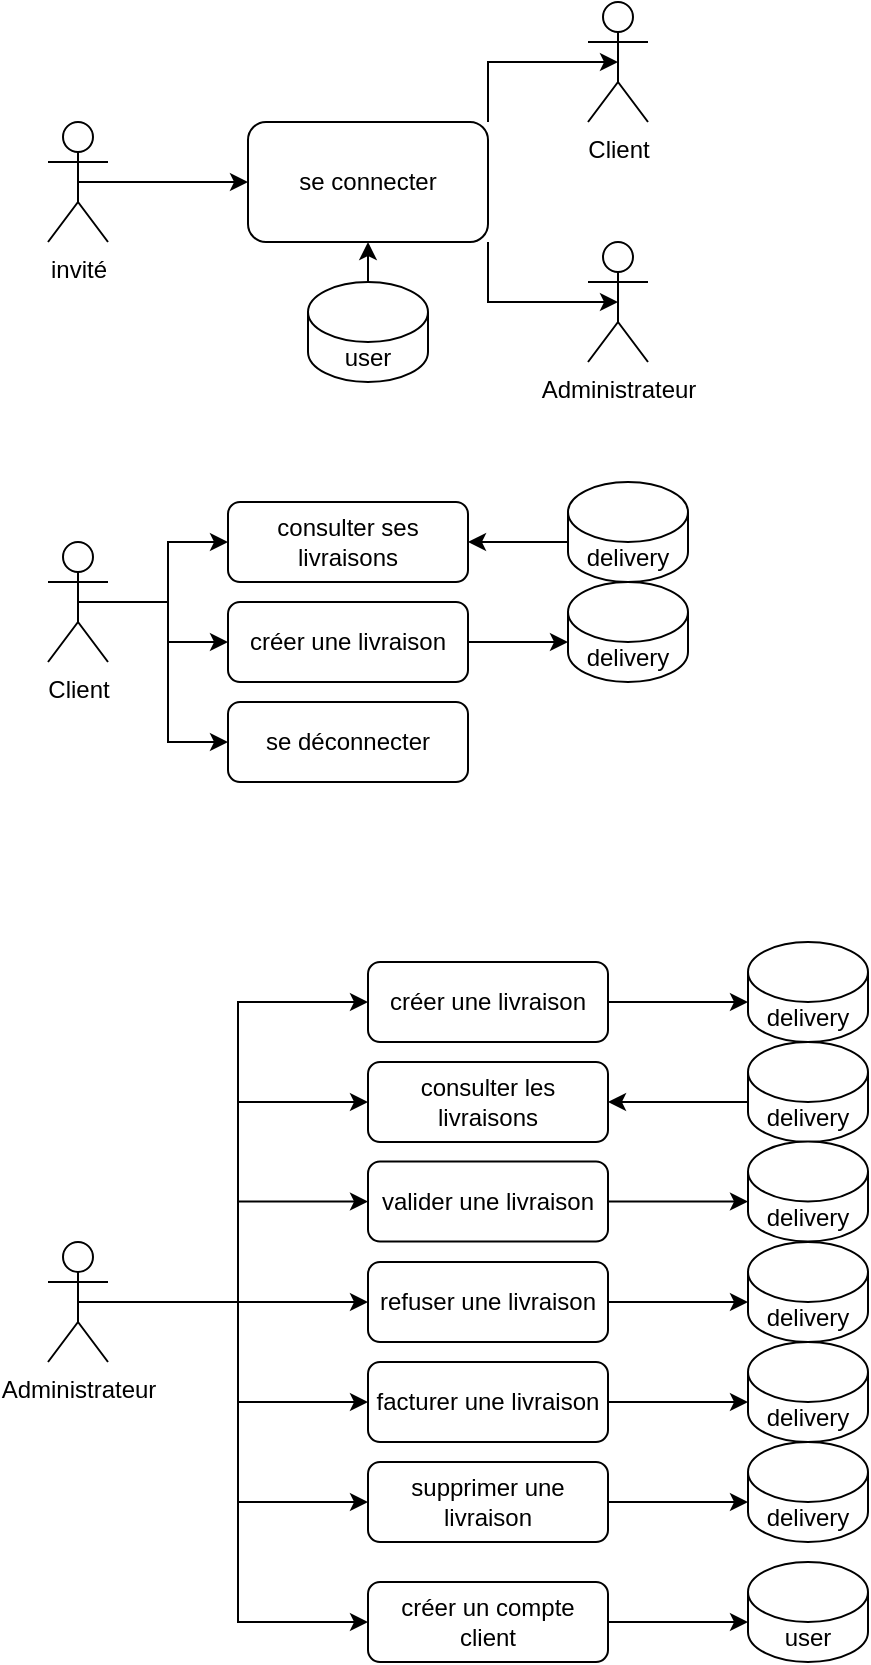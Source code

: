 <mxfile version="26.1.0">
  <diagram name="Page-1" id="hLv7Ui3e73l8ZV9Nw2j4">
    <mxGraphModel dx="2074" dy="746" grid="1" gridSize="10" guides="1" tooltips="1" connect="1" arrows="1" fold="1" page="1" pageScale="1" pageWidth="827" pageHeight="1169" math="0" shadow="0">
      <root>
        <mxCell id="0" />
        <mxCell id="1" parent="0" />
        <mxCell id="o0A_SUXev8K_o_RNt76h-11" style="edgeStyle=orthogonalEdgeStyle;rounded=0;orthogonalLoop=1;jettySize=auto;html=1;exitX=0.5;exitY=0.5;exitDx=0;exitDy=0;exitPerimeter=0;entryX=0;entryY=0.5;entryDx=0;entryDy=0;" parent="1" source="o0A_SUXev8K_o_RNt76h-7" target="o0A_SUXev8K_o_RNt76h-8" edge="1">
          <mxGeometry relative="1" as="geometry" />
        </mxCell>
        <mxCell id="o0A_SUXev8K_o_RNt76h-7" value="&lt;div&gt;invité&lt;/div&gt;" style="shape=umlActor;verticalLabelPosition=bottom;verticalAlign=top;html=1;outlineConnect=0;" parent="1" vertex="1">
          <mxGeometry x="50" y="90" width="30" height="60" as="geometry" />
        </mxCell>
        <mxCell id="o0A_SUXev8K_o_RNt76h-8" value="se connecter" style="rounded=1;whiteSpace=wrap;html=1;" parent="1" vertex="1">
          <mxGeometry x="150" y="90" width="120" height="60" as="geometry" />
        </mxCell>
        <mxCell id="o0A_SUXev8K_o_RNt76h-9" value="&lt;div&gt;user&lt;/div&gt;" style="shape=cylinder3;whiteSpace=wrap;html=1;boundedLbl=1;backgroundOutline=1;size=15;" parent="1" vertex="1">
          <mxGeometry x="180" y="170" width="60" height="50" as="geometry" />
        </mxCell>
        <mxCell id="o0A_SUXev8K_o_RNt76h-16" style="edgeStyle=orthogonalEdgeStyle;rounded=0;orthogonalLoop=1;jettySize=auto;html=1;exitX=0.5;exitY=0.5;exitDx=0;exitDy=0;exitPerimeter=0;entryX=1;entryY=0;entryDx=0;entryDy=0;startArrow=classic;startFill=1;endArrow=none;" parent="1" source="o0A_SUXev8K_o_RNt76h-12" target="o0A_SUXev8K_o_RNt76h-8" edge="1">
          <mxGeometry relative="1" as="geometry" />
        </mxCell>
        <mxCell id="o0A_SUXev8K_o_RNt76h-12" value="&lt;div&gt;Client&lt;/div&gt;&lt;div&gt;&lt;br&gt;&lt;/div&gt;" style="shape=umlActor;verticalLabelPosition=bottom;verticalAlign=top;html=1;outlineConnect=0;" parent="1" vertex="1">
          <mxGeometry x="320" y="30" width="30" height="60" as="geometry" />
        </mxCell>
        <mxCell id="o0A_SUXev8K_o_RNt76h-17" style="edgeStyle=orthogonalEdgeStyle;rounded=0;orthogonalLoop=1;jettySize=auto;html=1;exitX=0.5;exitY=0.5;exitDx=0;exitDy=0;exitPerimeter=0;entryX=1;entryY=1;entryDx=0;entryDy=0;endArrow=none;startFill=1;startArrow=classic;" parent="1" source="o0A_SUXev8K_o_RNt76h-13" target="o0A_SUXev8K_o_RNt76h-8" edge="1">
          <mxGeometry relative="1" as="geometry" />
        </mxCell>
        <mxCell id="o0A_SUXev8K_o_RNt76h-13" value="Administrateur" style="shape=umlActor;verticalLabelPosition=bottom;verticalAlign=top;html=1;outlineConnect=0;" parent="1" vertex="1">
          <mxGeometry x="320" y="150" width="30" height="60" as="geometry" />
        </mxCell>
        <mxCell id="RFO8cHExIBGuSbT3-6SD-1" style="edgeStyle=orthogonalEdgeStyle;rounded=0;orthogonalLoop=1;jettySize=auto;html=1;exitX=0.5;exitY=0.5;exitDx=0;exitDy=0;exitPerimeter=0;entryX=0;entryY=0.5;entryDx=0;entryDy=0;" edge="1" parent="1" source="RFO8cHExIBGuSbT3-6SD-2" target="RFO8cHExIBGuSbT3-6SD-3">
          <mxGeometry relative="1" as="geometry" />
        </mxCell>
        <mxCell id="RFO8cHExIBGuSbT3-6SD-2" value="&lt;div&gt;Administrateur&lt;/div&gt;&lt;div&gt;&lt;br&gt;&lt;/div&gt;" style="shape=umlActor;verticalLabelPosition=bottom;verticalAlign=top;html=1;outlineConnect=0;" vertex="1" parent="1">
          <mxGeometry x="50" y="650" width="30" height="60" as="geometry" />
        </mxCell>
        <mxCell id="RFO8cHExIBGuSbT3-6SD-3" value="consulter les livraisons" style="rounded=1;whiteSpace=wrap;html=1;" vertex="1" parent="1">
          <mxGeometry x="210" y="560" width="120" height="40" as="geometry" />
        </mxCell>
        <mxCell id="RFO8cHExIBGuSbT3-6SD-5" value="&lt;div&gt;delivery&lt;/div&gt;" style="shape=cylinder3;whiteSpace=wrap;html=1;boundedLbl=1;backgroundOutline=1;size=15;" vertex="1" parent="1">
          <mxGeometry x="400" y="550" width="60" height="50" as="geometry" />
        </mxCell>
        <mxCell id="RFO8cHExIBGuSbT3-6SD-11" style="edgeStyle=orthogonalEdgeStyle;rounded=0;orthogonalLoop=1;jettySize=auto;html=1;exitX=0.5;exitY=0.5;exitDx=0;exitDy=0;exitPerimeter=0;entryX=0;entryY=0.5;entryDx=0;entryDy=0;" edge="1" parent="1" target="RFO8cHExIBGuSbT3-6SD-12" source="RFO8cHExIBGuSbT3-6SD-2">
          <mxGeometry relative="1" as="geometry">
            <mxPoint x="55" y="709.75" as="sourcePoint" />
          </mxGeometry>
        </mxCell>
        <mxCell id="RFO8cHExIBGuSbT3-6SD-12" value="valider une livraison" style="rounded=1;whiteSpace=wrap;html=1;" vertex="1" parent="1">
          <mxGeometry x="210" y="609.75" width="120" height="40" as="geometry" />
        </mxCell>
        <mxCell id="RFO8cHExIBGuSbT3-6SD-13" style="edgeStyle=orthogonalEdgeStyle;rounded=0;orthogonalLoop=1;jettySize=auto;html=1;exitX=0.5;exitY=0.5;exitDx=0;exitDy=0;exitPerimeter=0;entryX=0;entryY=0.5;entryDx=0;entryDy=0;" edge="1" parent="1" target="RFO8cHExIBGuSbT3-6SD-14" source="RFO8cHExIBGuSbT3-6SD-2">
          <mxGeometry relative="1" as="geometry">
            <mxPoint x="75" y="680" as="sourcePoint" />
          </mxGeometry>
        </mxCell>
        <mxCell id="RFO8cHExIBGuSbT3-6SD-14" value="refuser une livraison" style="rounded=1;whiteSpace=wrap;html=1;" vertex="1" parent="1">
          <mxGeometry x="210" y="660" width="120" height="40" as="geometry" />
        </mxCell>
        <mxCell id="RFO8cHExIBGuSbT3-6SD-15" style="edgeStyle=orthogonalEdgeStyle;rounded=0;orthogonalLoop=1;jettySize=auto;html=1;exitX=0.5;exitY=0.5;exitDx=0;exitDy=0;exitPerimeter=0;entryX=0;entryY=0.5;entryDx=0;entryDy=0;" edge="1" parent="1" target="RFO8cHExIBGuSbT3-6SD-16" source="RFO8cHExIBGuSbT3-6SD-2">
          <mxGeometry relative="1" as="geometry">
            <mxPoint x="55" y="810" as="sourcePoint" />
          </mxGeometry>
        </mxCell>
        <mxCell id="RFO8cHExIBGuSbT3-6SD-16" value="facturer une livraison" style="rounded=1;whiteSpace=wrap;html=1;" vertex="1" parent="1">
          <mxGeometry x="210" y="710" width="120" height="40" as="geometry" />
        </mxCell>
        <mxCell id="RFO8cHExIBGuSbT3-6SD-17" style="edgeStyle=orthogonalEdgeStyle;rounded=0;orthogonalLoop=1;jettySize=auto;html=1;exitX=0.5;exitY=0.5;exitDx=0;exitDy=0;exitPerimeter=0;entryX=0;entryY=0.5;entryDx=0;entryDy=0;" edge="1" parent="1" target="RFO8cHExIBGuSbT3-6SD-18" source="RFO8cHExIBGuSbT3-6SD-2">
          <mxGeometry relative="1" as="geometry">
            <mxPoint x="55" y="860" as="sourcePoint" />
          </mxGeometry>
        </mxCell>
        <mxCell id="RFO8cHExIBGuSbT3-6SD-18" value="supprimer une livraison" style="rounded=1;whiteSpace=wrap;html=1;" vertex="1" parent="1">
          <mxGeometry x="210" y="760" width="120" height="40" as="geometry" />
        </mxCell>
        <mxCell id="RFO8cHExIBGuSbT3-6SD-21" style="edgeStyle=orthogonalEdgeStyle;rounded=0;orthogonalLoop=1;jettySize=auto;html=1;exitX=1;exitY=0.5;exitDx=0;exitDy=0;entryX=0;entryY=0;entryDx=0;entryDy=30;entryPerimeter=0;startArrow=classic;startFill=1;endArrow=none;" edge="1" parent="1" source="RFO8cHExIBGuSbT3-6SD-3" target="RFO8cHExIBGuSbT3-6SD-5">
          <mxGeometry relative="1" as="geometry">
            <mxPoint x="460" y="580" as="sourcePoint" />
          </mxGeometry>
        </mxCell>
        <mxCell id="RFO8cHExIBGuSbT3-6SD-27" value="" style="edgeStyle=orthogonalEdgeStyle;rounded=0;orthogonalLoop=1;jettySize=auto;html=1;exitX=0.5;exitY=1;exitDx=0;exitDy=0;entryX=0.5;entryY=0;entryDx=0;entryDy=0;entryPerimeter=0;startArrow=classic;startFill=1;endArrow=none;" edge="1" parent="1" source="o0A_SUXev8K_o_RNt76h-8" target="o0A_SUXev8K_o_RNt76h-9">
          <mxGeometry relative="1" as="geometry">
            <mxPoint x="210" y="190" as="sourcePoint" />
            <mxPoint x="210" y="170" as="targetPoint" />
          </mxGeometry>
        </mxCell>
        <mxCell id="RFO8cHExIBGuSbT3-6SD-33" style="edgeStyle=orthogonalEdgeStyle;rounded=0;orthogonalLoop=1;jettySize=auto;html=1;exitX=0.5;exitY=0.5;exitDx=0;exitDy=0;exitPerimeter=0;entryX=0;entryY=0.5;entryDx=0;entryDy=0;" edge="1" parent="1" target="RFO8cHExIBGuSbT3-6SD-34" source="RFO8cHExIBGuSbT3-6SD-2">
          <mxGeometry relative="1" as="geometry">
            <mxPoint x="55" y="720" as="sourcePoint" />
          </mxGeometry>
        </mxCell>
        <mxCell id="RFO8cHExIBGuSbT3-6SD-34" value="&lt;div&gt;créer un compte client&lt;/div&gt;" style="rounded=1;whiteSpace=wrap;html=1;" vertex="1" parent="1">
          <mxGeometry x="210" y="820" width="120" height="40" as="geometry" />
        </mxCell>
        <mxCell id="RFO8cHExIBGuSbT3-6SD-36" value="&lt;div&gt;delivery&lt;/div&gt;" style="shape=cylinder3;whiteSpace=wrap;html=1;boundedLbl=1;backgroundOutline=1;size=15;" vertex="1" parent="1">
          <mxGeometry x="400" y="599.75" width="60" height="50" as="geometry" />
        </mxCell>
        <mxCell id="RFO8cHExIBGuSbT3-6SD-37" style="edgeStyle=orthogonalEdgeStyle;rounded=0;orthogonalLoop=1;jettySize=auto;html=1;exitX=1;exitY=0.5;exitDx=0;exitDy=0;entryX=0;entryY=0;entryDx=0;entryDy=30;entryPerimeter=0;startArrow=none;startFill=0;endArrow=classic;endFill=1;" edge="1" parent="1" target="RFO8cHExIBGuSbT3-6SD-36" source="RFO8cHExIBGuSbT3-6SD-12">
          <mxGeometry relative="1" as="geometry">
            <mxPoint x="340" y="590" as="sourcePoint" />
          </mxGeometry>
        </mxCell>
        <mxCell id="RFO8cHExIBGuSbT3-6SD-38" value="&lt;div&gt;delivery&lt;/div&gt;" style="shape=cylinder3;whiteSpace=wrap;html=1;boundedLbl=1;backgroundOutline=1;size=15;" vertex="1" parent="1">
          <mxGeometry x="400" y="650" width="60" height="50" as="geometry" />
        </mxCell>
        <mxCell id="RFO8cHExIBGuSbT3-6SD-39" style="edgeStyle=orthogonalEdgeStyle;rounded=0;orthogonalLoop=1;jettySize=auto;html=1;exitX=1;exitY=0.5;exitDx=0;exitDy=0;entryX=0;entryY=0;entryDx=0;entryDy=30;entryPerimeter=0;startArrow=none;startFill=0;endArrow=classic;endFill=1;" edge="1" parent="1" target="RFO8cHExIBGuSbT3-6SD-38" source="RFO8cHExIBGuSbT3-6SD-14">
          <mxGeometry relative="1" as="geometry">
            <mxPoint x="340" y="640" as="sourcePoint" />
          </mxGeometry>
        </mxCell>
        <mxCell id="RFO8cHExIBGuSbT3-6SD-41" value="&lt;div&gt;delivery&lt;/div&gt;" style="shape=cylinder3;whiteSpace=wrap;html=1;boundedLbl=1;backgroundOutline=1;size=15;" vertex="1" parent="1">
          <mxGeometry x="400" y="700" width="60" height="50" as="geometry" />
        </mxCell>
        <mxCell id="RFO8cHExIBGuSbT3-6SD-42" style="edgeStyle=orthogonalEdgeStyle;rounded=0;orthogonalLoop=1;jettySize=auto;html=1;entryX=0;entryY=0;entryDx=0;entryDy=30;entryPerimeter=0;startArrow=none;startFill=0;endArrow=classic;endFill=1;exitX=1;exitY=0.5;exitDx=0;exitDy=0;" edge="1" parent="1" target="RFO8cHExIBGuSbT3-6SD-41" source="RFO8cHExIBGuSbT3-6SD-16">
          <mxGeometry relative="1" as="geometry">
            <mxPoint x="350" y="700" as="sourcePoint" />
          </mxGeometry>
        </mxCell>
        <mxCell id="RFO8cHExIBGuSbT3-6SD-43" value="&lt;div&gt;delivery&lt;/div&gt;" style="shape=cylinder3;whiteSpace=wrap;html=1;boundedLbl=1;backgroundOutline=1;size=15;" vertex="1" parent="1">
          <mxGeometry x="400" y="750" width="60" height="50" as="geometry" />
        </mxCell>
        <mxCell id="RFO8cHExIBGuSbT3-6SD-44" style="edgeStyle=orthogonalEdgeStyle;rounded=0;orthogonalLoop=1;jettySize=auto;html=1;entryX=0;entryY=0;entryDx=0;entryDy=30;entryPerimeter=0;startArrow=none;startFill=0;endArrow=classic;endFill=1;exitX=1;exitY=0.5;exitDx=0;exitDy=0;" edge="1" parent="1" target="RFO8cHExIBGuSbT3-6SD-43" source="RFO8cHExIBGuSbT3-6SD-18">
          <mxGeometry relative="1" as="geometry">
            <mxPoint x="350" y="760" as="sourcePoint" />
          </mxGeometry>
        </mxCell>
        <mxCell id="RFO8cHExIBGuSbT3-6SD-45" value="user" style="shape=cylinder3;whiteSpace=wrap;html=1;boundedLbl=1;backgroundOutline=1;size=15;" vertex="1" parent="1">
          <mxGeometry x="400" y="810" width="60" height="50" as="geometry" />
        </mxCell>
        <mxCell id="RFO8cHExIBGuSbT3-6SD-46" style="edgeStyle=orthogonalEdgeStyle;rounded=0;orthogonalLoop=1;jettySize=auto;html=1;entryX=0;entryY=0;entryDx=0;entryDy=30;entryPerimeter=0;startArrow=none;startFill=0;endArrow=classic;endFill=1;exitX=1;exitY=0.5;exitDx=0;exitDy=0;" edge="1" parent="1" target="RFO8cHExIBGuSbT3-6SD-45" source="RFO8cHExIBGuSbT3-6SD-34">
          <mxGeometry relative="1" as="geometry">
            <mxPoint x="350" y="810" as="sourcePoint" />
          </mxGeometry>
        </mxCell>
        <mxCell id="RFO8cHExIBGuSbT3-6SD-47" style="edgeStyle=orthogonalEdgeStyle;rounded=0;orthogonalLoop=1;jettySize=auto;html=1;exitX=0.5;exitY=0.5;exitDx=0;exitDy=0;exitPerimeter=0;entryX=0;entryY=0.5;entryDx=0;entryDy=0;" edge="1" parent="1" source="RFO8cHExIBGuSbT3-6SD-48" target="RFO8cHExIBGuSbT3-6SD-49">
          <mxGeometry relative="1" as="geometry" />
        </mxCell>
        <mxCell id="RFO8cHExIBGuSbT3-6SD-48" value="&lt;div&gt;Client&lt;/div&gt;" style="shape=umlActor;verticalLabelPosition=bottom;verticalAlign=top;html=1;outlineConnect=0;" vertex="1" parent="1">
          <mxGeometry x="50" y="300" width="30" height="60" as="geometry" />
        </mxCell>
        <mxCell id="RFO8cHExIBGuSbT3-6SD-49" value="consulter ses livraisons" style="rounded=1;whiteSpace=wrap;html=1;" vertex="1" parent="1">
          <mxGeometry x="140" y="280" width="120" height="40" as="geometry" />
        </mxCell>
        <mxCell id="RFO8cHExIBGuSbT3-6SD-50" value="&lt;div&gt;delivery&lt;/div&gt;" style="shape=cylinder3;whiteSpace=wrap;html=1;boundedLbl=1;backgroundOutline=1;size=15;" vertex="1" parent="1">
          <mxGeometry x="310" y="270" width="60" height="50" as="geometry" />
        </mxCell>
        <mxCell id="RFO8cHExIBGuSbT3-6SD-51" style="edgeStyle=orthogonalEdgeStyle;rounded=0;orthogonalLoop=1;jettySize=auto;html=1;exitX=1;exitY=0.5;exitDx=0;exitDy=0;entryX=0;entryY=0;entryDx=0;entryDy=30;entryPerimeter=0;startArrow=classic;startFill=1;endArrow=none;" edge="1" parent="1" source="RFO8cHExIBGuSbT3-6SD-49" target="RFO8cHExIBGuSbT3-6SD-50">
          <mxGeometry relative="1" as="geometry">
            <mxPoint x="470" y="290" as="sourcePoint" />
          </mxGeometry>
        </mxCell>
        <mxCell id="RFO8cHExIBGuSbT3-6SD-52" style="edgeStyle=orthogonalEdgeStyle;rounded=0;orthogonalLoop=1;jettySize=auto;html=1;exitX=0.5;exitY=0.5;exitDx=0;exitDy=0;exitPerimeter=0;entryX=0;entryY=0.5;entryDx=0;entryDy=0;" edge="1" parent="1" target="RFO8cHExIBGuSbT3-6SD-53" source="RFO8cHExIBGuSbT3-6SD-48">
          <mxGeometry relative="1" as="geometry">
            <mxPoint x="74" y="350" as="sourcePoint" />
          </mxGeometry>
        </mxCell>
        <mxCell id="RFO8cHExIBGuSbT3-6SD-53" value="&lt;div&gt;se déconnecter&lt;/div&gt;" style="rounded=1;whiteSpace=wrap;html=1;" vertex="1" parent="1">
          <mxGeometry x="140" y="380" width="120" height="40" as="geometry" />
        </mxCell>
        <mxCell id="RFO8cHExIBGuSbT3-6SD-56" style="edgeStyle=orthogonalEdgeStyle;rounded=0;orthogonalLoop=1;jettySize=auto;html=1;exitX=0.5;exitY=0.5;exitDx=0;exitDy=0;exitPerimeter=0;entryX=0;entryY=0.5;entryDx=0;entryDy=0;" edge="1" parent="1" target="RFO8cHExIBGuSbT3-6SD-57" source="RFO8cHExIBGuSbT3-6SD-48">
          <mxGeometry relative="1" as="geometry">
            <mxPoint x="65" y="380" as="sourcePoint" />
          </mxGeometry>
        </mxCell>
        <mxCell id="RFO8cHExIBGuSbT3-6SD-57" value="créer une livraison" style="rounded=1;whiteSpace=wrap;html=1;" vertex="1" parent="1">
          <mxGeometry x="140" y="330" width="120" height="40" as="geometry" />
        </mxCell>
        <mxCell id="RFO8cHExIBGuSbT3-6SD-58" value="&lt;div&gt;delivery&lt;/div&gt;" style="shape=cylinder3;whiteSpace=wrap;html=1;boundedLbl=1;backgroundOutline=1;size=15;" vertex="1" parent="1">
          <mxGeometry x="310" y="320" width="60" height="50" as="geometry" />
        </mxCell>
        <mxCell id="RFO8cHExIBGuSbT3-6SD-59" style="edgeStyle=orthogonalEdgeStyle;rounded=0;orthogonalLoop=1;jettySize=auto;html=1;exitX=1;exitY=0.5;exitDx=0;exitDy=0;entryX=0;entryY=0;entryDx=0;entryDy=30;entryPerimeter=0;startArrow=none;startFill=0;endArrow=classic;endFill=1;" edge="1" parent="1" source="RFO8cHExIBGuSbT3-6SD-57" target="RFO8cHExIBGuSbT3-6SD-58">
          <mxGeometry relative="1" as="geometry">
            <mxPoint x="470" y="340" as="sourcePoint" />
          </mxGeometry>
        </mxCell>
        <mxCell id="RFO8cHExIBGuSbT3-6SD-63" style="edgeStyle=orthogonalEdgeStyle;rounded=0;orthogonalLoop=1;jettySize=auto;html=1;exitX=0.5;exitY=0.5;exitDx=0;exitDy=0;exitPerimeter=0;entryX=0;entryY=0.5;entryDx=0;entryDy=0;" edge="1" parent="1" target="RFO8cHExIBGuSbT3-6SD-64" source="RFO8cHExIBGuSbT3-6SD-2">
          <mxGeometry relative="1" as="geometry">
            <mxPoint x="155" y="510" as="sourcePoint" />
          </mxGeometry>
        </mxCell>
        <mxCell id="RFO8cHExIBGuSbT3-6SD-64" value="créer une livraison" style="rounded=1;whiteSpace=wrap;html=1;" vertex="1" parent="1">
          <mxGeometry x="210" y="510" width="120" height="40" as="geometry" />
        </mxCell>
        <mxCell id="RFO8cHExIBGuSbT3-6SD-65" value="&lt;div&gt;delivery&lt;/div&gt;" style="shape=cylinder3;whiteSpace=wrap;html=1;boundedLbl=1;backgroundOutline=1;size=15;" vertex="1" parent="1">
          <mxGeometry x="400" y="500" width="60" height="50" as="geometry" />
        </mxCell>
        <mxCell id="RFO8cHExIBGuSbT3-6SD-66" style="edgeStyle=orthogonalEdgeStyle;rounded=0;orthogonalLoop=1;jettySize=auto;html=1;exitX=1;exitY=0.5;exitDx=0;exitDy=0;entryX=0;entryY=0;entryDx=0;entryDy=30;entryPerimeter=0;startArrow=none;startFill=0;endArrow=classic;endFill=1;" edge="1" parent="1" source="RFO8cHExIBGuSbT3-6SD-64" target="RFO8cHExIBGuSbT3-6SD-65">
          <mxGeometry relative="1" as="geometry">
            <mxPoint x="560" y="520" as="sourcePoint" />
          </mxGeometry>
        </mxCell>
      </root>
    </mxGraphModel>
  </diagram>
</mxfile>
